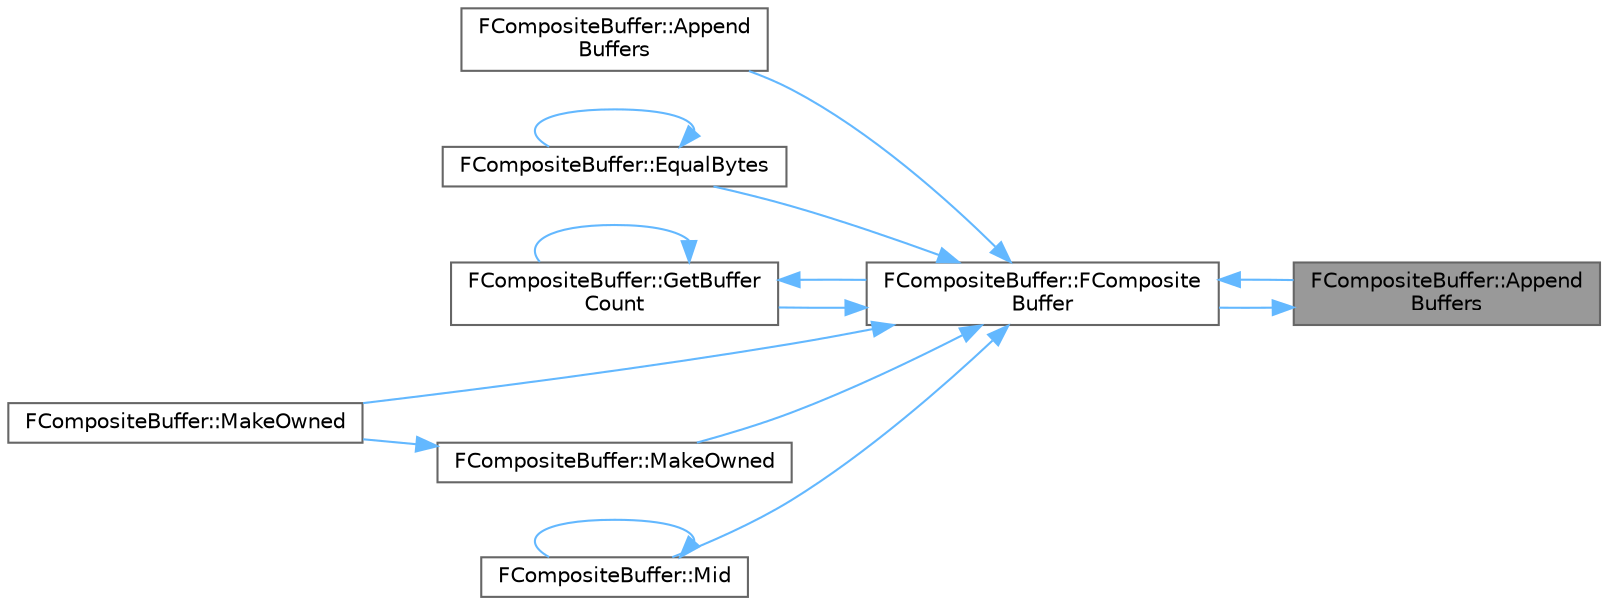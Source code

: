 digraph "FCompositeBuffer::AppendBuffers"
{
 // INTERACTIVE_SVG=YES
 // LATEX_PDF_SIZE
  bgcolor="transparent";
  edge [fontname=Helvetica,fontsize=10,labelfontname=Helvetica,labelfontsize=10];
  node [fontname=Helvetica,fontsize=10,shape=box,height=0.2,width=0.4];
  rankdir="RL";
  Node1 [id="Node000001",label="FCompositeBuffer::Append\lBuffers",height=0.2,width=0.4,color="gray40", fillcolor="grey60", style="filled", fontcolor="black",tooltip=" "];
  Node1 -> Node2 [id="edge1_Node000001_Node000002",dir="back",color="steelblue1",style="solid",tooltip=" "];
  Node2 [id="Node000002",label="FCompositeBuffer::FComposite\lBuffer",height=0.2,width=0.4,color="grey40", fillcolor="white", style="filled",URL="$d3/d5b/classFCompositeBuffer.html#a95bdc07341f882e13a0f2c4adacb9388",tooltip="Construct a composite buffer by concatenating the buffers."];
  Node2 -> Node1 [id="edge2_Node000002_Node000001",dir="back",color="steelblue1",style="solid",tooltip=" "];
  Node2 -> Node3 [id="edge3_Node000002_Node000003",dir="back",color="steelblue1",style="solid",tooltip=" "];
  Node3 [id="Node000003",label="FCompositeBuffer::Append\lBuffers",height=0.2,width=0.4,color="grey40", fillcolor="white", style="filled",URL="$d3/d5b/classFCompositeBuffer.html#a5f0edb98606538b411a1b3b8c8030668",tooltip=" "];
  Node2 -> Node4 [id="edge4_Node000002_Node000004",dir="back",color="steelblue1",style="solid",tooltip=" "];
  Node4 [id="Node000004",label="FCompositeBuffer::EqualBytes",height=0.2,width=0.4,color="grey40", fillcolor="white", style="filled",URL="$d3/d5b/classFCompositeBuffer.html#a7851e3e09db07245cd326df262ca962c",tooltip="Returns true if the bytes of this buffer are equal to the bytes of the other buffer."];
  Node4 -> Node4 [id="edge5_Node000004_Node000004",dir="back",color="steelblue1",style="solid",tooltip=" "];
  Node2 -> Node5 [id="edge6_Node000002_Node000005",dir="back",color="steelblue1",style="solid",tooltip=" "];
  Node5 [id="Node000005",label="FCompositeBuffer::GetBuffer\lCount",height=0.2,width=0.4,color="grey40", fillcolor="white", style="filled",URL="$d3/d5b/classFCompositeBuffer.html#a50a263151779b90c6df329dcb9c3bc96",tooltip=" "];
  Node5 -> Node2 [id="edge7_Node000005_Node000002",dir="back",color="steelblue1",style="solid",tooltip=" "];
  Node5 -> Node5 [id="edge8_Node000005_Node000005",dir="back",color="steelblue1",style="solid",tooltip=" "];
  Node2 -> Node6 [id="edge9_Node000002_Node000006",dir="back",color="steelblue1",style="solid",tooltip=" "];
  Node6 [id="Node000006",label="FCompositeBuffer::MakeOwned",height=0.2,width=0.4,color="grey40", fillcolor="white", style="filled",URL="$d3/d5b/classFCompositeBuffer.html#a1afed62b3fb6e454ae7d1f2da8708a3a",tooltip=" "];
  Node2 -> Node7 [id="edge10_Node000002_Node000007",dir="back",color="steelblue1",style="solid",tooltip=" "];
  Node7 [id="Node000007",label="FCompositeBuffer::MakeOwned",height=0.2,width=0.4,color="grey40", fillcolor="white", style="filled",URL="$d3/d5b/classFCompositeBuffer.html#ac3c0cc4bf1af86a399612a31c20fdb71",tooltip="Returns a copy of the buffer where every segment is owned."];
  Node7 -> Node6 [id="edge11_Node000007_Node000006",dir="back",color="steelblue1",style="solid",tooltip=" "];
  Node2 -> Node8 [id="edge12_Node000002_Node000008",dir="back",color="steelblue1",style="solid",tooltip=" "];
  Node8 [id="Node000008",label="FCompositeBuffer::Mid",height=0.2,width=0.4,color="grey40", fillcolor="white", style="filled",URL="$d3/d5b/classFCompositeBuffer.html#a2c7943b9cb8be54d451af843da1cb7e8",tooltip="Returns the middle part of the buffer by taking the size starting at the offset."];
  Node8 -> Node8 [id="edge13_Node000008_Node000008",dir="back",color="steelblue1",style="solid",tooltip=" "];
}
